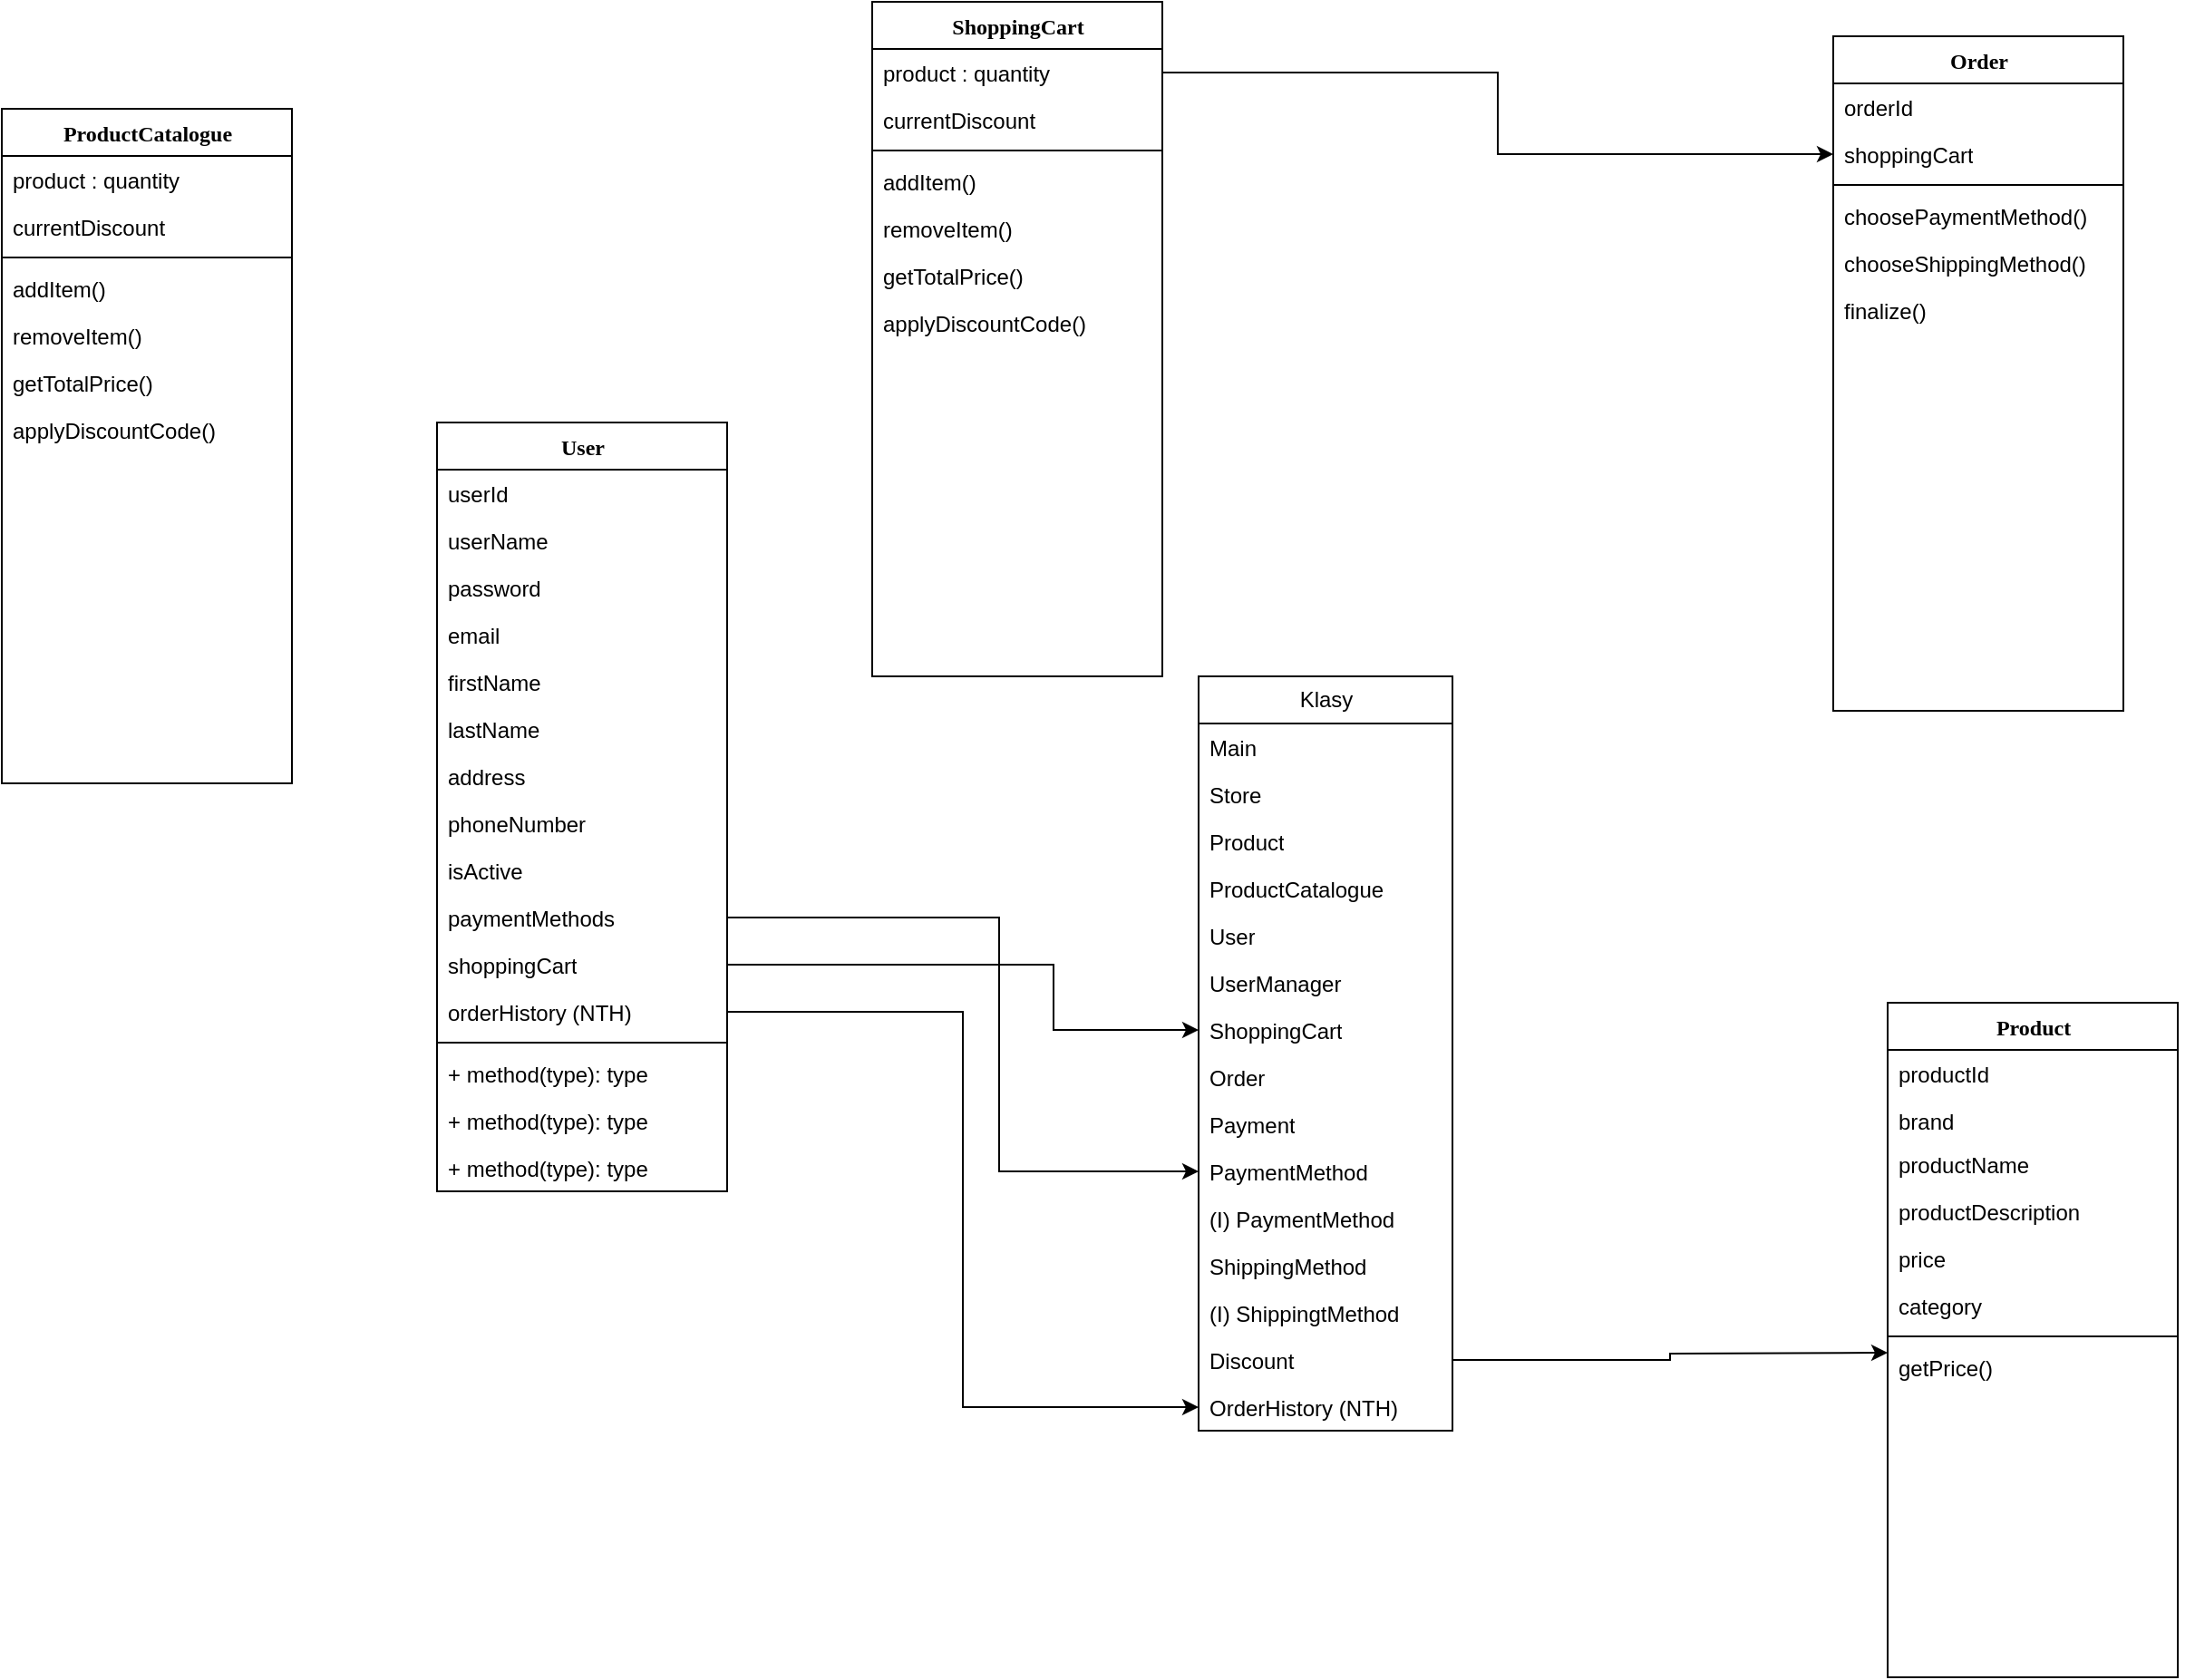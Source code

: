 <mxfile version="21.8.1" type="github">
  <diagram name="Page-1" id="9f46799a-70d6-7492-0946-bef42562c5a5">
    <mxGraphModel dx="1484" dy="241" grid="1" gridSize="10" guides="1" tooltips="1" connect="1" arrows="1" fold="1" page="1" pageScale="1" pageWidth="980" pageHeight="690" background="none" math="0" shadow="0">
      <root>
        <mxCell id="0" />
        <mxCell id="1" parent="0" />
        <mxCell id="hxYtTiOgbn4NMHAqEuAE-4" value="User" style="swimlane;html=1;fontStyle=1;align=center;verticalAlign=top;childLayout=stackLayout;horizontal=1;startSize=26;horizontalStack=0;resizeParent=1;resizeLast=0;collapsible=1;marginBottom=0;swimlaneFillColor=#ffffff;rounded=0;shadow=0;comic=0;labelBackgroundColor=none;strokeWidth=1;fillColor=none;fontFamily=Verdana;fontSize=12" parent="1" vertex="1">
          <mxGeometry x="280" y="933" width="160" height="424" as="geometry" />
        </mxCell>
        <mxCell id="hxYtTiOgbn4NMHAqEuAE-17" value="userId" style="text;html=1;strokeColor=none;fillColor=none;align=left;verticalAlign=top;spacingLeft=4;spacingRight=4;whiteSpace=wrap;overflow=hidden;rotatable=0;points=[[0,0.5],[1,0.5]];portConstraint=eastwest;" parent="hxYtTiOgbn4NMHAqEuAE-4" vertex="1">
          <mxGeometry y="26" width="160" height="26" as="geometry" />
        </mxCell>
        <mxCell id="hxYtTiOgbn4NMHAqEuAE-5" value="&lt;div&gt;userName&lt;/div&gt;" style="text;html=1;strokeColor=none;fillColor=none;align=left;verticalAlign=top;spacingLeft=4;spacingRight=4;whiteSpace=wrap;overflow=hidden;rotatable=0;points=[[0,0.5],[1,0.5]];portConstraint=eastwest;" parent="hxYtTiOgbn4NMHAqEuAE-4" vertex="1">
          <mxGeometry y="52" width="160" height="26" as="geometry" />
        </mxCell>
        <mxCell id="Z15xRVIKsYr6I9JKY92v-55" value="&lt;div&gt;password&lt;/div&gt;" style="text;html=1;strokeColor=none;fillColor=none;align=left;verticalAlign=top;spacingLeft=4;spacingRight=4;whiteSpace=wrap;overflow=hidden;rotatable=0;points=[[0,0.5],[1,0.5]];portConstraint=eastwest;" vertex="1" parent="hxYtTiOgbn4NMHAqEuAE-4">
          <mxGeometry y="78" width="160" height="26" as="geometry" />
        </mxCell>
        <mxCell id="hxYtTiOgbn4NMHAqEuAE-18" value="&lt;div&gt;email&lt;/div&gt;" style="text;html=1;strokeColor=none;fillColor=none;align=left;verticalAlign=top;spacingLeft=4;spacingRight=4;whiteSpace=wrap;overflow=hidden;rotatable=0;points=[[0,0.5],[1,0.5]];portConstraint=eastwest;" parent="hxYtTiOgbn4NMHAqEuAE-4" vertex="1">
          <mxGeometry y="104" width="160" height="26" as="geometry" />
        </mxCell>
        <mxCell id="Z15xRVIKsYr6I9JKY92v-8" value="&lt;div&gt;firstName&lt;/div&gt;" style="text;html=1;strokeColor=none;fillColor=none;align=left;verticalAlign=top;spacingLeft=4;spacingRight=4;whiteSpace=wrap;overflow=hidden;rotatable=0;points=[[0,0.5],[1,0.5]];portConstraint=eastwest;" vertex="1" parent="hxYtTiOgbn4NMHAqEuAE-4">
          <mxGeometry y="130" width="160" height="26" as="geometry" />
        </mxCell>
        <mxCell id="Z15xRVIKsYr6I9JKY92v-19" value="lastName" style="text;html=1;strokeColor=none;fillColor=none;align=left;verticalAlign=top;spacingLeft=4;spacingRight=4;whiteSpace=wrap;overflow=hidden;rotatable=0;points=[[0,0.5],[1,0.5]];portConstraint=eastwest;" vertex="1" parent="hxYtTiOgbn4NMHAqEuAE-4">
          <mxGeometry y="156" width="160" height="26" as="geometry" />
        </mxCell>
        <mxCell id="Z15xRVIKsYr6I9JKY92v-56" value="address" style="text;html=1;strokeColor=none;fillColor=none;align=left;verticalAlign=top;spacingLeft=4;spacingRight=4;whiteSpace=wrap;overflow=hidden;rotatable=0;points=[[0,0.5],[1,0.5]];portConstraint=eastwest;" vertex="1" parent="hxYtTiOgbn4NMHAqEuAE-4">
          <mxGeometry y="182" width="160" height="26" as="geometry" />
        </mxCell>
        <mxCell id="Z15xRVIKsYr6I9JKY92v-57" value="phoneNumber" style="text;html=1;strokeColor=none;fillColor=none;align=left;verticalAlign=top;spacingLeft=4;spacingRight=4;whiteSpace=wrap;overflow=hidden;rotatable=0;points=[[0,0.5],[1,0.5]];portConstraint=eastwest;" vertex="1" parent="hxYtTiOgbn4NMHAqEuAE-4">
          <mxGeometry y="208" width="160" height="26" as="geometry" />
        </mxCell>
        <mxCell id="Z15xRVIKsYr6I9JKY92v-38" value="isActive" style="text;html=1;strokeColor=none;fillColor=none;align=left;verticalAlign=top;spacingLeft=4;spacingRight=4;whiteSpace=wrap;overflow=hidden;rotatable=0;points=[[0,0.5],[1,0.5]];portConstraint=eastwest;" vertex="1" parent="hxYtTiOgbn4NMHAqEuAE-4">
          <mxGeometry y="234" width="160" height="26" as="geometry" />
        </mxCell>
        <mxCell id="Z15xRVIKsYr6I9JKY92v-54" value="paymentMethods" style="text;html=1;strokeColor=none;fillColor=none;align=left;verticalAlign=top;spacingLeft=4;spacingRight=4;whiteSpace=wrap;overflow=hidden;rotatable=0;points=[[0,0.5],[1,0.5]];portConstraint=eastwest;" vertex="1" parent="hxYtTiOgbn4NMHAqEuAE-4">
          <mxGeometry y="260" width="160" height="26" as="geometry" />
        </mxCell>
        <mxCell id="Z15xRVIKsYr6I9JKY92v-78" value="shoppingCart" style="text;html=1;strokeColor=none;fillColor=none;align=left;verticalAlign=top;spacingLeft=4;spacingRight=4;whiteSpace=wrap;overflow=hidden;rotatable=0;points=[[0,0.5],[1,0.5]];portConstraint=eastwest;" vertex="1" parent="hxYtTiOgbn4NMHAqEuAE-4">
          <mxGeometry y="286" width="160" height="26" as="geometry" />
        </mxCell>
        <mxCell id="Z15xRVIKsYr6I9JKY92v-80" value="&lt;div&gt;orderHistory (NTH)&lt;/div&gt;" style="text;html=1;strokeColor=none;fillColor=none;align=left;verticalAlign=top;spacingLeft=4;spacingRight=4;whiteSpace=wrap;overflow=hidden;rotatable=0;points=[[0,0.5],[1,0.5]];portConstraint=eastwest;" vertex="1" parent="hxYtTiOgbn4NMHAqEuAE-4">
          <mxGeometry y="312" width="160" height="26" as="geometry" />
        </mxCell>
        <mxCell id="hxYtTiOgbn4NMHAqEuAE-11" value="" style="line;html=1;strokeWidth=1;fillColor=none;align=left;verticalAlign=middle;spacingTop=-1;spacingLeft=3;spacingRight=3;rotatable=0;labelPosition=right;points=[];portConstraint=eastwest;" parent="hxYtTiOgbn4NMHAqEuAE-4" vertex="1">
          <mxGeometry y="338" width="160" height="8" as="geometry" />
        </mxCell>
        <mxCell id="hxYtTiOgbn4NMHAqEuAE-14" value="+ method(type): type" style="text;html=1;strokeColor=none;fillColor=none;align=left;verticalAlign=top;spacingLeft=4;spacingRight=4;whiteSpace=wrap;overflow=hidden;rotatable=0;points=[[0,0.5],[1,0.5]];portConstraint=eastwest;" parent="hxYtTiOgbn4NMHAqEuAE-4" vertex="1">
          <mxGeometry y="346" width="160" height="26" as="geometry" />
        </mxCell>
        <mxCell id="hxYtTiOgbn4NMHAqEuAE-12" value="+ method(type): type" style="text;html=1;strokeColor=none;fillColor=none;align=left;verticalAlign=top;spacingLeft=4;spacingRight=4;whiteSpace=wrap;overflow=hidden;rotatable=0;points=[[0,0.5],[1,0.5]];portConstraint=eastwest;" parent="hxYtTiOgbn4NMHAqEuAE-4" vertex="1">
          <mxGeometry y="372" width="160" height="26" as="geometry" />
        </mxCell>
        <mxCell id="hxYtTiOgbn4NMHAqEuAE-15" value="+ method(type): type" style="text;html=1;strokeColor=none;fillColor=none;align=left;verticalAlign=top;spacingLeft=4;spacingRight=4;whiteSpace=wrap;overflow=hidden;rotatable=0;points=[[0,0.5],[1,0.5]];portConstraint=eastwest;" parent="hxYtTiOgbn4NMHAqEuAE-4" vertex="1">
          <mxGeometry y="398" width="160" height="26" as="geometry" />
        </mxCell>
        <mxCell id="Z15xRVIKsYr6I9JKY92v-35" style="edgeStyle=orthogonalEdgeStyle;rounded=0;orthogonalLoop=1;jettySize=auto;html=1;exitX=1;exitY=0.5;exitDx=0;exitDy=0;" edge="1" parent="hxYtTiOgbn4NMHAqEuAE-4" source="hxYtTiOgbn4NMHAqEuAE-17" target="hxYtTiOgbn4NMHAqEuAE-17">
          <mxGeometry relative="1" as="geometry" />
        </mxCell>
        <mxCell id="Z15xRVIKsYr6I9JKY92v-20" value="&lt;div&gt;Klasy&lt;/div&gt;" style="swimlane;fontStyle=0;childLayout=stackLayout;horizontal=1;startSize=26;fillColor=none;horizontalStack=0;resizeParent=1;resizeParentMax=0;resizeLast=0;collapsible=1;marginBottom=0;html=1;" vertex="1" parent="1">
          <mxGeometry x="700" y="1073" width="140" height="416" as="geometry" />
        </mxCell>
        <mxCell id="Z15xRVIKsYr6I9JKY92v-37" value="Main" style="text;strokeColor=none;fillColor=none;align=left;verticalAlign=top;spacingLeft=4;spacingRight=4;overflow=hidden;rotatable=0;points=[[0,0.5],[1,0.5]];portConstraint=eastwest;whiteSpace=wrap;html=1;" vertex="1" parent="Z15xRVIKsYr6I9JKY92v-20">
          <mxGeometry y="26" width="140" height="26" as="geometry" />
        </mxCell>
        <mxCell id="Z15xRVIKsYr6I9JKY92v-36" value="Store" style="text;strokeColor=none;fillColor=none;align=left;verticalAlign=top;spacingLeft=4;spacingRight=4;overflow=hidden;rotatable=0;points=[[0,0.5],[1,0.5]];portConstraint=eastwest;whiteSpace=wrap;html=1;" vertex="1" parent="Z15xRVIKsYr6I9JKY92v-20">
          <mxGeometry y="52" width="140" height="26" as="geometry" />
        </mxCell>
        <mxCell id="Z15xRVIKsYr6I9JKY92v-21" value="&lt;div&gt;Product&lt;/div&gt;" style="text;strokeColor=none;fillColor=none;align=left;verticalAlign=top;spacingLeft=4;spacingRight=4;overflow=hidden;rotatable=0;points=[[0,0.5],[1,0.5]];portConstraint=eastwest;whiteSpace=wrap;html=1;" vertex="1" parent="Z15xRVIKsYr6I9JKY92v-20">
          <mxGeometry y="78" width="140" height="26" as="geometry" />
        </mxCell>
        <mxCell id="Z15xRVIKsYr6I9JKY92v-28" value="ProductCatalogue" style="text;strokeColor=none;fillColor=none;align=left;verticalAlign=top;spacingLeft=4;spacingRight=4;overflow=hidden;rotatable=0;points=[[0,0.5],[1,0.5]];portConstraint=eastwest;whiteSpace=wrap;html=1;" vertex="1" parent="Z15xRVIKsYr6I9JKY92v-20">
          <mxGeometry y="104" width="140" height="26" as="geometry" />
        </mxCell>
        <mxCell id="Z15xRVIKsYr6I9JKY92v-25" value="User" style="text;strokeColor=none;fillColor=none;align=left;verticalAlign=top;spacingLeft=4;spacingRight=4;overflow=hidden;rotatable=0;points=[[0,0.5],[1,0.5]];portConstraint=eastwest;whiteSpace=wrap;html=1;" vertex="1" parent="Z15xRVIKsYr6I9JKY92v-20">
          <mxGeometry y="130" width="140" height="26" as="geometry" />
        </mxCell>
        <mxCell id="Z15xRVIKsYr6I9JKY92v-26" value="UserManager" style="text;strokeColor=none;fillColor=none;align=left;verticalAlign=top;spacingLeft=4;spacingRight=4;overflow=hidden;rotatable=0;points=[[0,0.5],[1,0.5]];portConstraint=eastwest;whiteSpace=wrap;html=1;" vertex="1" parent="Z15xRVIKsYr6I9JKY92v-20">
          <mxGeometry y="156" width="140" height="26" as="geometry" />
        </mxCell>
        <mxCell id="Z15xRVIKsYr6I9JKY92v-27" value="ShoppingCart" style="text;strokeColor=none;fillColor=none;align=left;verticalAlign=top;spacingLeft=4;spacingRight=4;overflow=hidden;rotatable=0;points=[[0,0.5],[1,0.5]];portConstraint=eastwest;whiteSpace=wrap;html=1;" vertex="1" parent="Z15xRVIKsYr6I9JKY92v-20">
          <mxGeometry y="182" width="140" height="26" as="geometry" />
        </mxCell>
        <mxCell id="Z15xRVIKsYr6I9JKY92v-29" value="Order" style="text;strokeColor=none;fillColor=none;align=left;verticalAlign=top;spacingLeft=4;spacingRight=4;overflow=hidden;rotatable=0;points=[[0,0.5],[1,0.5]];portConstraint=eastwest;whiteSpace=wrap;html=1;" vertex="1" parent="Z15xRVIKsYr6I9JKY92v-20">
          <mxGeometry y="208" width="140" height="26" as="geometry" />
        </mxCell>
        <mxCell id="Z15xRVIKsYr6I9JKY92v-30" value="Payment" style="text;strokeColor=none;fillColor=none;align=left;verticalAlign=top;spacingLeft=4;spacingRight=4;overflow=hidden;rotatable=0;points=[[0,0.5],[1,0.5]];portConstraint=eastwest;whiteSpace=wrap;html=1;" vertex="1" parent="Z15xRVIKsYr6I9JKY92v-20">
          <mxGeometry y="234" width="140" height="26" as="geometry" />
        </mxCell>
        <mxCell id="Z15xRVIKsYr6I9JKY92v-58" value="PaymentMethod" style="text;strokeColor=none;fillColor=none;align=left;verticalAlign=top;spacingLeft=4;spacingRight=4;overflow=hidden;rotatable=0;points=[[0,0.5],[1,0.5]];portConstraint=eastwest;whiteSpace=wrap;html=1;" vertex="1" parent="Z15xRVIKsYr6I9JKY92v-20">
          <mxGeometry y="260" width="140" height="26" as="geometry" />
        </mxCell>
        <mxCell id="Z15xRVIKsYr6I9JKY92v-59" value="(I) PaymentMethod" style="text;strokeColor=none;fillColor=none;align=left;verticalAlign=top;spacingLeft=4;spacingRight=4;overflow=hidden;rotatable=0;points=[[0,0.5],[1,0.5]];portConstraint=eastwest;whiteSpace=wrap;html=1;" vertex="1" parent="Z15xRVIKsYr6I9JKY92v-20">
          <mxGeometry y="286" width="140" height="26" as="geometry" />
        </mxCell>
        <mxCell id="Z15xRVIKsYr6I9JKY92v-156" value="ShippingMethod" style="text;strokeColor=none;fillColor=none;align=left;verticalAlign=top;spacingLeft=4;spacingRight=4;overflow=hidden;rotatable=0;points=[[0,0.5],[1,0.5]];portConstraint=eastwest;whiteSpace=wrap;html=1;" vertex="1" parent="Z15xRVIKsYr6I9JKY92v-20">
          <mxGeometry y="312" width="140" height="26" as="geometry" />
        </mxCell>
        <mxCell id="Z15xRVIKsYr6I9JKY92v-157" value="(I) ShippingtMethod" style="text;strokeColor=none;fillColor=none;align=left;verticalAlign=top;spacingLeft=4;spacingRight=4;overflow=hidden;rotatable=0;points=[[0,0.5],[1,0.5]];portConstraint=eastwest;whiteSpace=wrap;html=1;" vertex="1" parent="Z15xRVIKsYr6I9JKY92v-20">
          <mxGeometry y="338" width="140" height="26" as="geometry" />
        </mxCell>
        <mxCell id="Z15xRVIKsYr6I9JKY92v-31" value="Discount" style="text;strokeColor=none;fillColor=none;align=left;verticalAlign=top;spacingLeft=4;spacingRight=4;overflow=hidden;rotatable=0;points=[[0,0.5],[1,0.5]];portConstraint=eastwest;whiteSpace=wrap;html=1;" vertex="1" parent="Z15xRVIKsYr6I9JKY92v-20">
          <mxGeometry y="364" width="140" height="26" as="geometry" />
        </mxCell>
        <mxCell id="Z15xRVIKsYr6I9JKY92v-32" value="OrderHistory (NTH)" style="text;strokeColor=none;fillColor=none;align=left;verticalAlign=top;spacingLeft=4;spacingRight=4;overflow=hidden;rotatable=0;points=[[0,0.5],[1,0.5]];portConstraint=eastwest;whiteSpace=wrap;html=1;" vertex="1" parent="Z15xRVIKsYr6I9JKY92v-20">
          <mxGeometry y="390" width="140" height="26" as="geometry" />
        </mxCell>
        <mxCell id="Z15xRVIKsYr6I9JKY92v-62" value="Product" style="swimlane;html=1;fontStyle=1;align=center;verticalAlign=top;childLayout=stackLayout;horizontal=1;startSize=26;horizontalStack=0;resizeParent=1;resizeLast=0;collapsible=1;marginBottom=0;swimlaneFillColor=#ffffff;rounded=0;shadow=0;comic=0;labelBackgroundColor=none;strokeWidth=1;fillColor=none;fontFamily=Verdana;fontSize=12" vertex="1" parent="1">
          <mxGeometry x="1080" y="1253" width="160" height="372" as="geometry" />
        </mxCell>
        <mxCell id="Z15xRVIKsYr6I9JKY92v-64" value="productId" style="text;html=1;strokeColor=none;fillColor=none;align=left;verticalAlign=top;spacingLeft=4;spacingRight=4;whiteSpace=wrap;overflow=hidden;rotatable=0;points=[[0,0.5],[1,0.5]];portConstraint=eastwest;" vertex="1" parent="Z15xRVIKsYr6I9JKY92v-62">
          <mxGeometry y="26" width="160" height="26" as="geometry" />
        </mxCell>
        <mxCell id="Z15xRVIKsYr6I9JKY92v-91" value="brand" style="text;html=1;strokeColor=none;fillColor=none;align=left;verticalAlign=top;spacingLeft=4;spacingRight=4;whiteSpace=wrap;overflow=hidden;rotatable=0;points=[[0,0.5],[1,0.5]];portConstraint=eastwest;" vertex="1" parent="Z15xRVIKsYr6I9JKY92v-62">
          <mxGeometry y="52" width="160" height="24" as="geometry" />
        </mxCell>
        <mxCell id="Z15xRVIKsYr6I9JKY92v-83" value="productName" style="text;html=1;strokeColor=none;fillColor=none;align=left;verticalAlign=top;spacingLeft=4;spacingRight=4;whiteSpace=wrap;overflow=hidden;rotatable=0;points=[[0,0.5],[1,0.5]];portConstraint=eastwest;" vertex="1" parent="Z15xRVIKsYr6I9JKY92v-62">
          <mxGeometry y="76" width="160" height="26" as="geometry" />
        </mxCell>
        <mxCell id="Z15xRVIKsYr6I9JKY92v-90" value="productDescription" style="text;html=1;strokeColor=none;fillColor=none;align=left;verticalAlign=top;spacingLeft=4;spacingRight=4;whiteSpace=wrap;overflow=hidden;rotatable=0;points=[[0,0.5],[1,0.5]];portConstraint=eastwest;" vertex="1" parent="Z15xRVIKsYr6I9JKY92v-62">
          <mxGeometry y="102" width="160" height="26" as="geometry" />
        </mxCell>
        <mxCell id="Z15xRVIKsYr6I9JKY92v-84" value="price" style="text;html=1;strokeColor=none;fillColor=none;align=left;verticalAlign=top;spacingLeft=4;spacingRight=4;whiteSpace=wrap;overflow=hidden;rotatable=0;points=[[0,0.5],[1,0.5]];portConstraint=eastwest;" vertex="1" parent="Z15xRVIKsYr6I9JKY92v-62">
          <mxGeometry y="128" width="160" height="26" as="geometry" />
        </mxCell>
        <mxCell id="Z15xRVIKsYr6I9JKY92v-85" value="category" style="text;html=1;strokeColor=none;fillColor=none;align=left;verticalAlign=top;spacingLeft=4;spacingRight=4;whiteSpace=wrap;overflow=hidden;rotatable=0;points=[[0,0.5],[1,0.5]];portConstraint=eastwest;" vertex="1" parent="Z15xRVIKsYr6I9JKY92v-62">
          <mxGeometry y="154" width="160" height="26" as="geometry" />
        </mxCell>
        <mxCell id="Z15xRVIKsYr6I9JKY92v-73" value="" style="line;html=1;strokeWidth=1;fillColor=none;align=left;verticalAlign=middle;spacingTop=-1;spacingLeft=3;spacingRight=3;rotatable=0;labelPosition=right;points=[];portConstraint=eastwest;" vertex="1" parent="Z15xRVIKsYr6I9JKY92v-62">
          <mxGeometry y="180" width="160" height="8" as="geometry" />
        </mxCell>
        <mxCell id="Z15xRVIKsYr6I9JKY92v-76" value="getPrice()" style="text;html=1;strokeColor=none;fillColor=none;align=left;verticalAlign=top;spacingLeft=4;spacingRight=4;whiteSpace=wrap;overflow=hidden;rotatable=0;points=[[0,0.5],[1,0.5]];portConstraint=eastwest;" vertex="1" parent="Z15xRVIKsYr6I9JKY92v-62">
          <mxGeometry y="188" width="160" height="26" as="geometry" />
        </mxCell>
        <mxCell id="Z15xRVIKsYr6I9JKY92v-77" style="edgeStyle=orthogonalEdgeStyle;rounded=0;orthogonalLoop=1;jettySize=auto;html=1;exitX=1;exitY=0.5;exitDx=0;exitDy=0;" edge="1" parent="Z15xRVIKsYr6I9JKY92v-62">
          <mxGeometry relative="1" as="geometry">
            <mxPoint x="160" y="39.0" as="sourcePoint" />
            <mxPoint x="160" y="39.0" as="targetPoint" />
          </mxGeometry>
        </mxCell>
        <mxCell id="Z15xRVIKsYr6I9JKY92v-93" style="edgeStyle=orthogonalEdgeStyle;rounded=0;orthogonalLoop=1;jettySize=auto;html=1;entryX=0;entryY=0.5;entryDx=0;entryDy=0;" edge="1" parent="1" source="Z15xRVIKsYr6I9JKY92v-78" target="Z15xRVIKsYr6I9JKY92v-27">
          <mxGeometry relative="1" as="geometry">
            <Array as="points">
              <mxPoint x="620" y="1232" />
              <mxPoint x="620" y="1268" />
            </Array>
          </mxGeometry>
        </mxCell>
        <mxCell id="Z15xRVIKsYr6I9JKY92v-94" style="edgeStyle=orthogonalEdgeStyle;rounded=0;orthogonalLoop=1;jettySize=auto;html=1;entryX=0;entryY=0.5;entryDx=0;entryDy=0;" edge="1" parent="1" source="Z15xRVIKsYr6I9JKY92v-80" target="Z15xRVIKsYr6I9JKY92v-32">
          <mxGeometry relative="1" as="geometry" />
        </mxCell>
        <mxCell id="Z15xRVIKsYr6I9JKY92v-95" style="edgeStyle=orthogonalEdgeStyle;rounded=0;orthogonalLoop=1;jettySize=auto;html=1;entryX=0;entryY=0.5;entryDx=0;entryDy=0;" edge="1" parent="1" source="Z15xRVIKsYr6I9JKY92v-54" target="Z15xRVIKsYr6I9JKY92v-58">
          <mxGeometry relative="1" as="geometry">
            <Array as="points">
              <mxPoint x="590" y="1206" />
              <mxPoint x="590" y="1346" />
            </Array>
          </mxGeometry>
        </mxCell>
        <mxCell id="Z15xRVIKsYr6I9JKY92v-96" style="edgeStyle=orthogonalEdgeStyle;rounded=0;orthogonalLoop=1;jettySize=auto;html=1;" edge="1" parent="1" source="Z15xRVIKsYr6I9JKY92v-31">
          <mxGeometry relative="1" as="geometry">
            <mxPoint x="1080" y="1446" as="targetPoint" />
          </mxGeometry>
        </mxCell>
        <mxCell id="Z15xRVIKsYr6I9JKY92v-97" value="Order" style="swimlane;html=1;fontStyle=1;align=center;verticalAlign=top;childLayout=stackLayout;horizontal=1;startSize=26;horizontalStack=0;resizeParent=1;resizeLast=0;collapsible=1;marginBottom=0;swimlaneFillColor=#ffffff;rounded=0;shadow=0;comic=0;labelBackgroundColor=none;strokeWidth=1;fillColor=none;fontFamily=Verdana;fontSize=12" vertex="1" parent="1">
          <mxGeometry x="1050" y="720" width="160" height="372" as="geometry" />
        </mxCell>
        <mxCell id="Z15xRVIKsYr6I9JKY92v-98" value="&lt;div&gt;orderId&lt;/div&gt;" style="text;html=1;strokeColor=none;fillColor=none;align=left;verticalAlign=top;spacingLeft=4;spacingRight=4;whiteSpace=wrap;overflow=hidden;rotatable=0;points=[[0,0.5],[1,0.5]];portConstraint=eastwest;" vertex="1" parent="Z15xRVIKsYr6I9JKY92v-97">
          <mxGeometry y="26" width="160" height="26" as="geometry" />
        </mxCell>
        <mxCell id="Z15xRVIKsYr6I9JKY92v-110" value="shoppingCart" style="text;html=1;strokeColor=none;fillColor=none;align=left;verticalAlign=top;spacingLeft=4;spacingRight=4;whiteSpace=wrap;overflow=hidden;rotatable=0;points=[[0,0.5],[1,0.5]];portConstraint=eastwest;" vertex="1" parent="Z15xRVIKsYr6I9JKY92v-97">
          <mxGeometry y="52" width="160" height="26" as="geometry" />
        </mxCell>
        <mxCell id="Z15xRVIKsYr6I9JKY92v-105" value="" style="line;html=1;strokeWidth=1;fillColor=none;align=left;verticalAlign=middle;spacingTop=-1;spacingLeft=3;spacingRight=3;rotatable=0;labelPosition=right;points=[];portConstraint=eastwest;" vertex="1" parent="Z15xRVIKsYr6I9JKY92v-97">
          <mxGeometry y="78" width="160" height="8" as="geometry" />
        </mxCell>
        <mxCell id="Z15xRVIKsYr6I9JKY92v-106" value="choosePaymentMethod()" style="text;html=1;strokeColor=none;fillColor=none;align=left;verticalAlign=top;spacingLeft=4;spacingRight=4;whiteSpace=wrap;overflow=hidden;rotatable=0;points=[[0,0.5],[1,0.5]];portConstraint=eastwest;" vertex="1" parent="Z15xRVIKsYr6I9JKY92v-97">
          <mxGeometry y="86" width="160" height="26" as="geometry" />
        </mxCell>
        <mxCell id="Z15xRVIKsYr6I9JKY92v-158" value="chooseShippingMethod()" style="text;html=1;strokeColor=none;fillColor=none;align=left;verticalAlign=top;spacingLeft=4;spacingRight=4;whiteSpace=wrap;overflow=hidden;rotatable=0;points=[[0,0.5],[1,0.5]];portConstraint=eastwest;" vertex="1" parent="Z15xRVIKsYr6I9JKY92v-97">
          <mxGeometry y="112" width="160" height="26" as="geometry" />
        </mxCell>
        <mxCell id="Z15xRVIKsYr6I9JKY92v-159" value="finalize()" style="text;html=1;strokeColor=none;fillColor=none;align=left;verticalAlign=top;spacingLeft=4;spacingRight=4;whiteSpace=wrap;overflow=hidden;rotatable=0;points=[[0,0.5],[1,0.5]];portConstraint=eastwest;" vertex="1" parent="Z15xRVIKsYr6I9JKY92v-97">
          <mxGeometry y="138" width="160" height="26" as="geometry" />
        </mxCell>
        <mxCell id="Z15xRVIKsYr6I9JKY92v-109" style="edgeStyle=orthogonalEdgeStyle;rounded=0;orthogonalLoop=1;jettySize=auto;html=1;exitX=1;exitY=0.5;exitDx=0;exitDy=0;" edge="1" parent="Z15xRVIKsYr6I9JKY92v-97">
          <mxGeometry relative="1" as="geometry">
            <mxPoint x="160" y="39.0" as="sourcePoint" />
            <mxPoint x="160" y="39.0" as="targetPoint" />
          </mxGeometry>
        </mxCell>
        <mxCell id="Z15xRVIKsYr6I9JKY92v-130" value="ShoppingCart" style="swimlane;html=1;fontStyle=1;align=center;verticalAlign=top;childLayout=stackLayout;horizontal=1;startSize=26;horizontalStack=0;resizeParent=1;resizeLast=0;collapsible=1;marginBottom=0;swimlaneFillColor=#ffffff;rounded=0;shadow=0;comic=0;labelBackgroundColor=none;strokeWidth=1;fillColor=none;fontFamily=Verdana;fontSize=12" vertex="1" parent="1">
          <mxGeometry x="520" y="701" width="160" height="372" as="geometry" />
        </mxCell>
        <mxCell id="Z15xRVIKsYr6I9JKY92v-131" value="product : quantity" style="text;html=1;strokeColor=none;fillColor=none;align=left;verticalAlign=top;spacingLeft=4;spacingRight=4;whiteSpace=wrap;overflow=hidden;rotatable=0;points=[[0,0.5],[1,0.5]];portConstraint=eastwest;" vertex="1" parent="Z15xRVIKsYr6I9JKY92v-130">
          <mxGeometry y="26" width="160" height="26" as="geometry" />
        </mxCell>
        <mxCell id="Z15xRVIKsYr6I9JKY92v-143" value="currentDiscount" style="text;html=1;strokeColor=none;fillColor=none;align=left;verticalAlign=top;spacingLeft=4;spacingRight=4;whiteSpace=wrap;overflow=hidden;rotatable=0;points=[[0,0.5],[1,0.5]];portConstraint=eastwest;" vertex="1" parent="Z15xRVIKsYr6I9JKY92v-130">
          <mxGeometry y="52" width="160" height="26" as="geometry" />
        </mxCell>
        <mxCell id="Z15xRVIKsYr6I9JKY92v-134" value="" style="line;html=1;strokeWidth=1;fillColor=none;align=left;verticalAlign=middle;spacingTop=-1;spacingLeft=3;spacingRight=3;rotatable=0;labelPosition=right;points=[];portConstraint=eastwest;" vertex="1" parent="Z15xRVIKsYr6I9JKY92v-130">
          <mxGeometry y="78" width="160" height="8" as="geometry" />
        </mxCell>
        <mxCell id="Z15xRVIKsYr6I9JKY92v-135" value="&lt;div&gt;addItem()&lt;br&gt;&lt;/div&gt;" style="text;html=1;strokeColor=none;fillColor=none;align=left;verticalAlign=top;spacingLeft=4;spacingRight=4;whiteSpace=wrap;overflow=hidden;rotatable=0;points=[[0,0.5],[1,0.5]];portConstraint=eastwest;" vertex="1" parent="Z15xRVIKsYr6I9JKY92v-130">
          <mxGeometry y="86" width="160" height="26" as="geometry" />
        </mxCell>
        <mxCell id="Z15xRVIKsYr6I9JKY92v-139" value="removeItem()" style="text;html=1;strokeColor=none;fillColor=none;align=left;verticalAlign=top;spacingLeft=4;spacingRight=4;whiteSpace=wrap;overflow=hidden;rotatable=0;points=[[0,0.5],[1,0.5]];portConstraint=eastwest;" vertex="1" parent="Z15xRVIKsYr6I9JKY92v-130">
          <mxGeometry y="112" width="160" height="26" as="geometry" />
        </mxCell>
        <mxCell id="Z15xRVIKsYr6I9JKY92v-140" value="getTotalPrice()" style="text;html=1;strokeColor=none;fillColor=none;align=left;verticalAlign=top;spacingLeft=4;spacingRight=4;whiteSpace=wrap;overflow=hidden;rotatable=0;points=[[0,0.5],[1,0.5]];portConstraint=eastwest;" vertex="1" parent="Z15xRVIKsYr6I9JKY92v-130">
          <mxGeometry y="138" width="160" height="26" as="geometry" />
        </mxCell>
        <mxCell id="Z15xRVIKsYr6I9JKY92v-146" value="applyDiscountCode()" style="text;html=1;strokeColor=none;fillColor=none;align=left;verticalAlign=top;spacingLeft=4;spacingRight=4;whiteSpace=wrap;overflow=hidden;rotatable=0;points=[[0,0.5],[1,0.5]];portConstraint=eastwest;" vertex="1" parent="Z15xRVIKsYr6I9JKY92v-130">
          <mxGeometry y="164" width="160" height="26" as="geometry" />
        </mxCell>
        <mxCell id="Z15xRVIKsYr6I9JKY92v-138" style="edgeStyle=orthogonalEdgeStyle;rounded=0;orthogonalLoop=1;jettySize=auto;html=1;exitX=1;exitY=0.5;exitDx=0;exitDy=0;" edge="1" parent="Z15xRVIKsYr6I9JKY92v-130">
          <mxGeometry relative="1" as="geometry">
            <mxPoint x="160" y="39.0" as="sourcePoint" />
            <mxPoint x="160" y="39.0" as="targetPoint" />
          </mxGeometry>
        </mxCell>
        <mxCell id="Z15xRVIKsYr6I9JKY92v-142" style="edgeStyle=orthogonalEdgeStyle;rounded=0;orthogonalLoop=1;jettySize=auto;html=1;entryX=0;entryY=0.5;entryDx=0;entryDy=0;" edge="1" parent="1" source="Z15xRVIKsYr6I9JKY92v-131" target="Z15xRVIKsYr6I9JKY92v-110">
          <mxGeometry relative="1" as="geometry" />
        </mxCell>
        <mxCell id="Z15xRVIKsYr6I9JKY92v-160" value="ProductCatalogue" style="swimlane;html=1;fontStyle=1;align=center;verticalAlign=top;childLayout=stackLayout;horizontal=1;startSize=26;horizontalStack=0;resizeParent=1;resizeLast=0;collapsible=1;marginBottom=0;swimlaneFillColor=#ffffff;rounded=0;shadow=0;comic=0;labelBackgroundColor=none;strokeWidth=1;fillColor=none;fontFamily=Verdana;fontSize=12" vertex="1" parent="1">
          <mxGeometry x="40" y="760" width="160" height="372" as="geometry" />
        </mxCell>
        <mxCell id="Z15xRVIKsYr6I9JKY92v-161" value="product : quantity" style="text;html=1;strokeColor=none;fillColor=none;align=left;verticalAlign=top;spacingLeft=4;spacingRight=4;whiteSpace=wrap;overflow=hidden;rotatable=0;points=[[0,0.5],[1,0.5]];portConstraint=eastwest;" vertex="1" parent="Z15xRVIKsYr6I9JKY92v-160">
          <mxGeometry y="26" width="160" height="26" as="geometry" />
        </mxCell>
        <mxCell id="Z15xRVIKsYr6I9JKY92v-162" value="currentDiscount" style="text;html=1;strokeColor=none;fillColor=none;align=left;verticalAlign=top;spacingLeft=4;spacingRight=4;whiteSpace=wrap;overflow=hidden;rotatable=0;points=[[0,0.5],[1,0.5]];portConstraint=eastwest;" vertex="1" parent="Z15xRVIKsYr6I9JKY92v-160">
          <mxGeometry y="52" width="160" height="26" as="geometry" />
        </mxCell>
        <mxCell id="Z15xRVIKsYr6I9JKY92v-163" value="" style="line;html=1;strokeWidth=1;fillColor=none;align=left;verticalAlign=middle;spacingTop=-1;spacingLeft=3;spacingRight=3;rotatable=0;labelPosition=right;points=[];portConstraint=eastwest;" vertex="1" parent="Z15xRVIKsYr6I9JKY92v-160">
          <mxGeometry y="78" width="160" height="8" as="geometry" />
        </mxCell>
        <mxCell id="Z15xRVIKsYr6I9JKY92v-164" value="&lt;div&gt;addItem()&lt;br&gt;&lt;/div&gt;" style="text;html=1;strokeColor=none;fillColor=none;align=left;verticalAlign=top;spacingLeft=4;spacingRight=4;whiteSpace=wrap;overflow=hidden;rotatable=0;points=[[0,0.5],[1,0.5]];portConstraint=eastwest;" vertex="1" parent="Z15xRVIKsYr6I9JKY92v-160">
          <mxGeometry y="86" width="160" height="26" as="geometry" />
        </mxCell>
        <mxCell id="Z15xRVIKsYr6I9JKY92v-165" value="removeItem()" style="text;html=1;strokeColor=none;fillColor=none;align=left;verticalAlign=top;spacingLeft=4;spacingRight=4;whiteSpace=wrap;overflow=hidden;rotatable=0;points=[[0,0.5],[1,0.5]];portConstraint=eastwest;" vertex="1" parent="Z15xRVIKsYr6I9JKY92v-160">
          <mxGeometry y="112" width="160" height="26" as="geometry" />
        </mxCell>
        <mxCell id="Z15xRVIKsYr6I9JKY92v-166" value="getTotalPrice()" style="text;html=1;strokeColor=none;fillColor=none;align=left;verticalAlign=top;spacingLeft=4;spacingRight=4;whiteSpace=wrap;overflow=hidden;rotatable=0;points=[[0,0.5],[1,0.5]];portConstraint=eastwest;" vertex="1" parent="Z15xRVIKsYr6I9JKY92v-160">
          <mxGeometry y="138" width="160" height="26" as="geometry" />
        </mxCell>
        <mxCell id="Z15xRVIKsYr6I9JKY92v-167" value="applyDiscountCode()" style="text;html=1;strokeColor=none;fillColor=none;align=left;verticalAlign=top;spacingLeft=4;spacingRight=4;whiteSpace=wrap;overflow=hidden;rotatable=0;points=[[0,0.5],[1,0.5]];portConstraint=eastwest;" vertex="1" parent="Z15xRVIKsYr6I9JKY92v-160">
          <mxGeometry y="164" width="160" height="26" as="geometry" />
        </mxCell>
        <mxCell id="Z15xRVIKsYr6I9JKY92v-168" style="edgeStyle=orthogonalEdgeStyle;rounded=0;orthogonalLoop=1;jettySize=auto;html=1;exitX=1;exitY=0.5;exitDx=0;exitDy=0;" edge="1" parent="Z15xRVIKsYr6I9JKY92v-160">
          <mxGeometry relative="1" as="geometry">
            <mxPoint x="160" y="39.0" as="sourcePoint" />
            <mxPoint x="160" y="39.0" as="targetPoint" />
          </mxGeometry>
        </mxCell>
      </root>
    </mxGraphModel>
  </diagram>
</mxfile>
